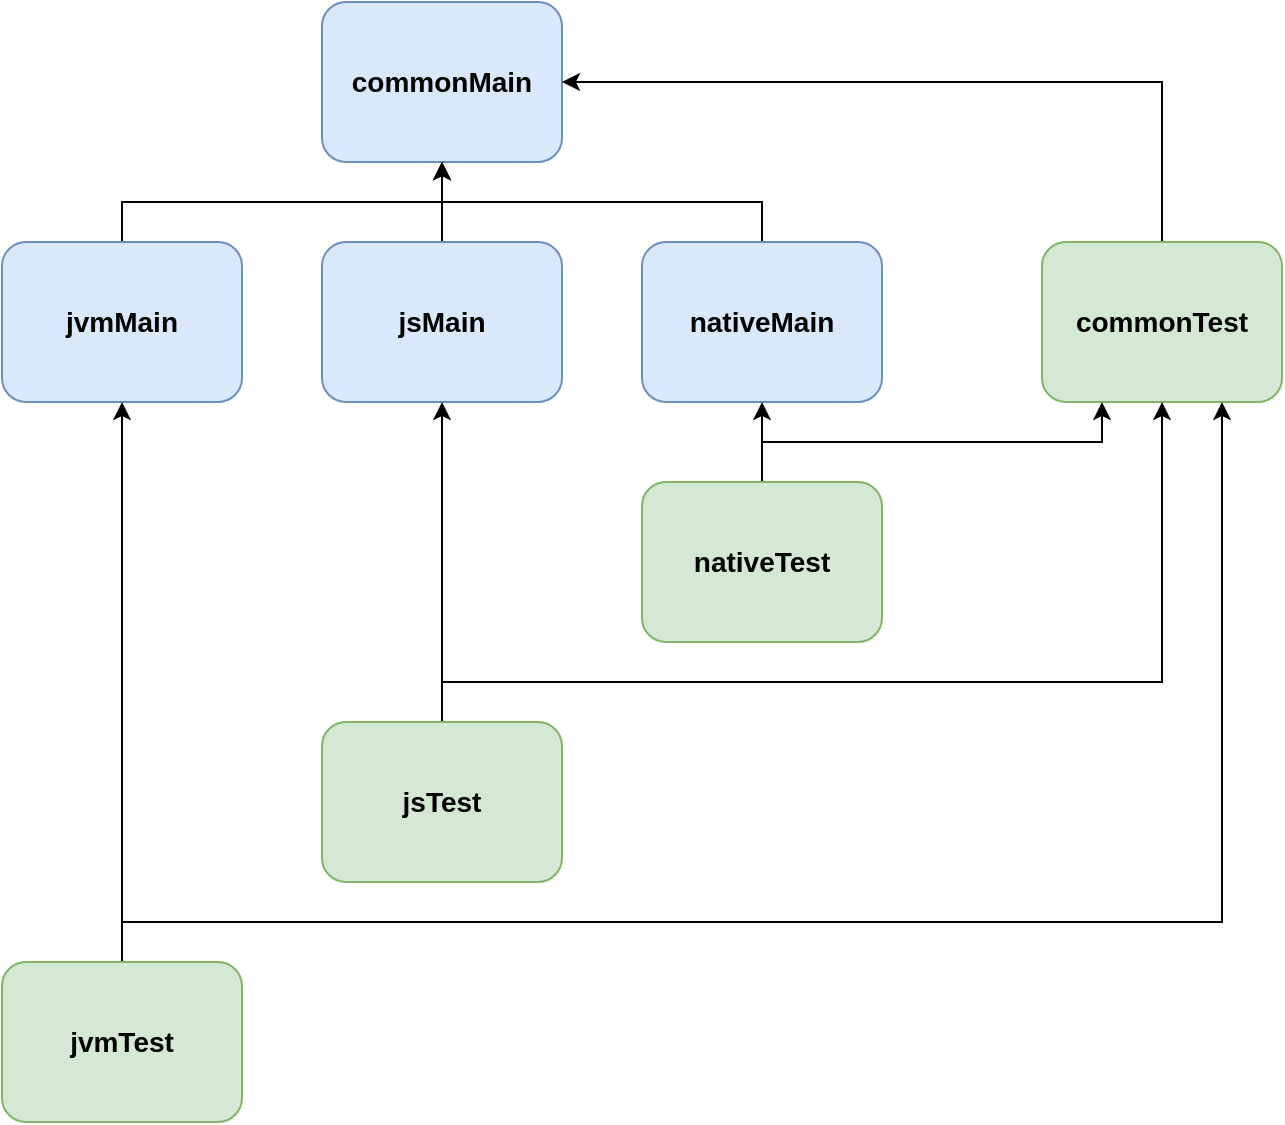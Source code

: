 <mxfile version="27.0.5">
  <diagram name="Page-1" id="_OnhlyQfAyMmrkc14d3p">
    <mxGraphModel dx="1273" dy="826" grid="1" gridSize="10" guides="1" tooltips="1" connect="1" arrows="1" fold="1" page="1" pageScale="1" pageWidth="827" pageHeight="1169" math="0" shadow="0">
      <root>
        <mxCell id="0" />
        <mxCell id="1" parent="0" />
        <mxCell id="OOl197uW_nd8CPdRbvd--1" value="&lt;b&gt;&lt;font style=&quot;font-size: 14px;&quot;&gt;commonMain&lt;/font&gt;&lt;/b&gt;" style="rounded=1;whiteSpace=wrap;html=1;fillColor=#dae8fc;strokeColor=#6c8ebf;" vertex="1" parent="1">
          <mxGeometry x="280" y="40" width="120" height="80" as="geometry" />
        </mxCell>
        <mxCell id="OOl197uW_nd8CPdRbvd--6" style="edgeStyle=orthogonalEdgeStyle;rounded=0;orthogonalLoop=1;jettySize=auto;html=1;entryX=0.5;entryY=1;entryDx=0;entryDy=0;" edge="1" parent="1" source="OOl197uW_nd8CPdRbvd--3" target="OOl197uW_nd8CPdRbvd--1">
          <mxGeometry relative="1" as="geometry">
            <Array as="points">
              <mxPoint x="180" y="140" />
              <mxPoint x="340" y="140" />
            </Array>
          </mxGeometry>
        </mxCell>
        <mxCell id="OOl197uW_nd8CPdRbvd--3" value="&lt;b&gt;&lt;font style=&quot;font-size: 14px;&quot;&gt;jvmMain&lt;/font&gt;&lt;/b&gt;" style="rounded=1;whiteSpace=wrap;html=1;fillColor=#dae8fc;strokeColor=#6c8ebf;" vertex="1" parent="1">
          <mxGeometry x="120" y="160" width="120" height="80" as="geometry" />
        </mxCell>
        <mxCell id="OOl197uW_nd8CPdRbvd--5" style="edgeStyle=orthogonalEdgeStyle;rounded=0;orthogonalLoop=1;jettySize=auto;html=1;entryX=1;entryY=0.5;entryDx=0;entryDy=0;" edge="1" parent="1" source="OOl197uW_nd8CPdRbvd--4" target="OOl197uW_nd8CPdRbvd--1">
          <mxGeometry relative="1" as="geometry">
            <Array as="points">
              <mxPoint x="700" y="80" />
            </Array>
          </mxGeometry>
        </mxCell>
        <mxCell id="OOl197uW_nd8CPdRbvd--4" value="&lt;span style=&quot;font-size: 14px;&quot;&gt;&lt;b&gt;commonTest&lt;/b&gt;&lt;/span&gt;" style="rounded=1;whiteSpace=wrap;html=1;fillColor=#d5e8d4;strokeColor=#82b366;" vertex="1" parent="1">
          <mxGeometry x="640" y="160" width="120" height="80" as="geometry" />
        </mxCell>
        <mxCell id="OOl197uW_nd8CPdRbvd--8" style="edgeStyle=orthogonalEdgeStyle;rounded=0;orthogonalLoop=1;jettySize=auto;html=1;entryX=0.5;entryY=1;entryDx=0;entryDy=0;" edge="1" parent="1" source="OOl197uW_nd8CPdRbvd--7" target="OOl197uW_nd8CPdRbvd--1">
          <mxGeometry relative="1" as="geometry" />
        </mxCell>
        <mxCell id="OOl197uW_nd8CPdRbvd--7" value="&lt;b&gt;&lt;font style=&quot;font-size: 14px;&quot;&gt;jsMain&lt;/font&gt;&lt;/b&gt;" style="rounded=1;whiteSpace=wrap;html=1;fillColor=#dae8fc;strokeColor=#6c8ebf;" vertex="1" parent="1">
          <mxGeometry x="280" y="160" width="120" height="80" as="geometry" />
        </mxCell>
        <mxCell id="OOl197uW_nd8CPdRbvd--10" style="edgeStyle=orthogonalEdgeStyle;rounded=0;orthogonalLoop=1;jettySize=auto;html=1;entryX=0.5;entryY=1;entryDx=0;entryDy=0;" edge="1" parent="1" source="OOl197uW_nd8CPdRbvd--9" target="OOl197uW_nd8CPdRbvd--1">
          <mxGeometry relative="1" as="geometry">
            <Array as="points">
              <mxPoint x="500" y="140" />
              <mxPoint x="340" y="140" />
            </Array>
          </mxGeometry>
        </mxCell>
        <mxCell id="OOl197uW_nd8CPdRbvd--9" value="&lt;b&gt;&lt;font style=&quot;font-size: 14px;&quot;&gt;nativeMain&lt;/font&gt;&lt;/b&gt;" style="rounded=1;whiteSpace=wrap;html=1;fillColor=#dae8fc;strokeColor=#6c8ebf;" vertex="1" parent="1">
          <mxGeometry x="440" y="160" width="120" height="80" as="geometry" />
        </mxCell>
        <mxCell id="OOl197uW_nd8CPdRbvd--12" style="edgeStyle=orthogonalEdgeStyle;rounded=0;orthogonalLoop=1;jettySize=auto;html=1;entryX=0.5;entryY=1;entryDx=0;entryDy=0;" edge="1" parent="1" source="OOl197uW_nd8CPdRbvd--11" target="OOl197uW_nd8CPdRbvd--3">
          <mxGeometry relative="1" as="geometry" />
        </mxCell>
        <mxCell id="OOl197uW_nd8CPdRbvd--23" style="edgeStyle=orthogonalEdgeStyle;rounded=0;orthogonalLoop=1;jettySize=auto;html=1;entryX=0.75;entryY=1;entryDx=0;entryDy=0;" edge="1" parent="1" source="OOl197uW_nd8CPdRbvd--11" target="OOl197uW_nd8CPdRbvd--4">
          <mxGeometry relative="1" as="geometry">
            <Array as="points">
              <mxPoint x="180" y="500" />
              <mxPoint x="730" y="500" />
            </Array>
          </mxGeometry>
        </mxCell>
        <mxCell id="OOl197uW_nd8CPdRbvd--11" value="&lt;span style=&quot;font-size: 14px;&quot;&gt;&lt;b&gt;jvmTest&lt;/b&gt;&lt;/span&gt;" style="rounded=1;whiteSpace=wrap;html=1;fillColor=#d5e8d4;strokeColor=#82b366;" vertex="1" parent="1">
          <mxGeometry x="120" y="520" width="120" height="80" as="geometry" />
        </mxCell>
        <mxCell id="OOl197uW_nd8CPdRbvd--14" style="edgeStyle=orthogonalEdgeStyle;rounded=0;orthogonalLoop=1;jettySize=auto;html=1;entryX=0.5;entryY=1;entryDx=0;entryDy=0;" edge="1" parent="1" source="OOl197uW_nd8CPdRbvd--13" target="OOl197uW_nd8CPdRbvd--7">
          <mxGeometry relative="1" as="geometry" />
        </mxCell>
        <mxCell id="OOl197uW_nd8CPdRbvd--22" style="edgeStyle=orthogonalEdgeStyle;rounded=0;orthogonalLoop=1;jettySize=auto;html=1;entryX=0.5;entryY=1;entryDx=0;entryDy=0;" edge="1" parent="1" source="OOl197uW_nd8CPdRbvd--13" target="OOl197uW_nd8CPdRbvd--4">
          <mxGeometry relative="1" as="geometry">
            <Array as="points">
              <mxPoint x="340" y="380" />
              <mxPoint x="700" y="380" />
            </Array>
          </mxGeometry>
        </mxCell>
        <mxCell id="OOl197uW_nd8CPdRbvd--13" value="&lt;span style=&quot;font-size: 14px;&quot;&gt;&lt;b&gt;jsTest&lt;/b&gt;&lt;/span&gt;" style="rounded=1;whiteSpace=wrap;html=1;fillColor=#d5e8d4;strokeColor=#82b366;" vertex="1" parent="1">
          <mxGeometry x="280" y="400" width="120" height="80" as="geometry" />
        </mxCell>
        <mxCell id="OOl197uW_nd8CPdRbvd--16" style="edgeStyle=orthogonalEdgeStyle;rounded=0;orthogonalLoop=1;jettySize=auto;html=1;entryX=0.5;entryY=1;entryDx=0;entryDy=0;" edge="1" parent="1" source="OOl197uW_nd8CPdRbvd--15" target="OOl197uW_nd8CPdRbvd--9">
          <mxGeometry relative="1" as="geometry" />
        </mxCell>
        <mxCell id="OOl197uW_nd8CPdRbvd--17" style="edgeStyle=orthogonalEdgeStyle;rounded=0;orthogonalLoop=1;jettySize=auto;html=1;entryX=0.25;entryY=1;entryDx=0;entryDy=0;" edge="1" parent="1" source="OOl197uW_nd8CPdRbvd--15" target="OOl197uW_nd8CPdRbvd--4">
          <mxGeometry relative="1" as="geometry">
            <Array as="points">
              <mxPoint x="500" y="260" />
              <mxPoint x="670" y="260" />
            </Array>
          </mxGeometry>
        </mxCell>
        <mxCell id="OOl197uW_nd8CPdRbvd--15" value="&lt;span style=&quot;font-size: 14px;&quot;&gt;&lt;b&gt;nativeTest&lt;/b&gt;&lt;/span&gt;" style="rounded=1;whiteSpace=wrap;html=1;fillColor=#d5e8d4;strokeColor=#82b366;" vertex="1" parent="1">
          <mxGeometry x="440" y="280" width="120" height="80" as="geometry" />
        </mxCell>
      </root>
    </mxGraphModel>
  </diagram>
</mxfile>
